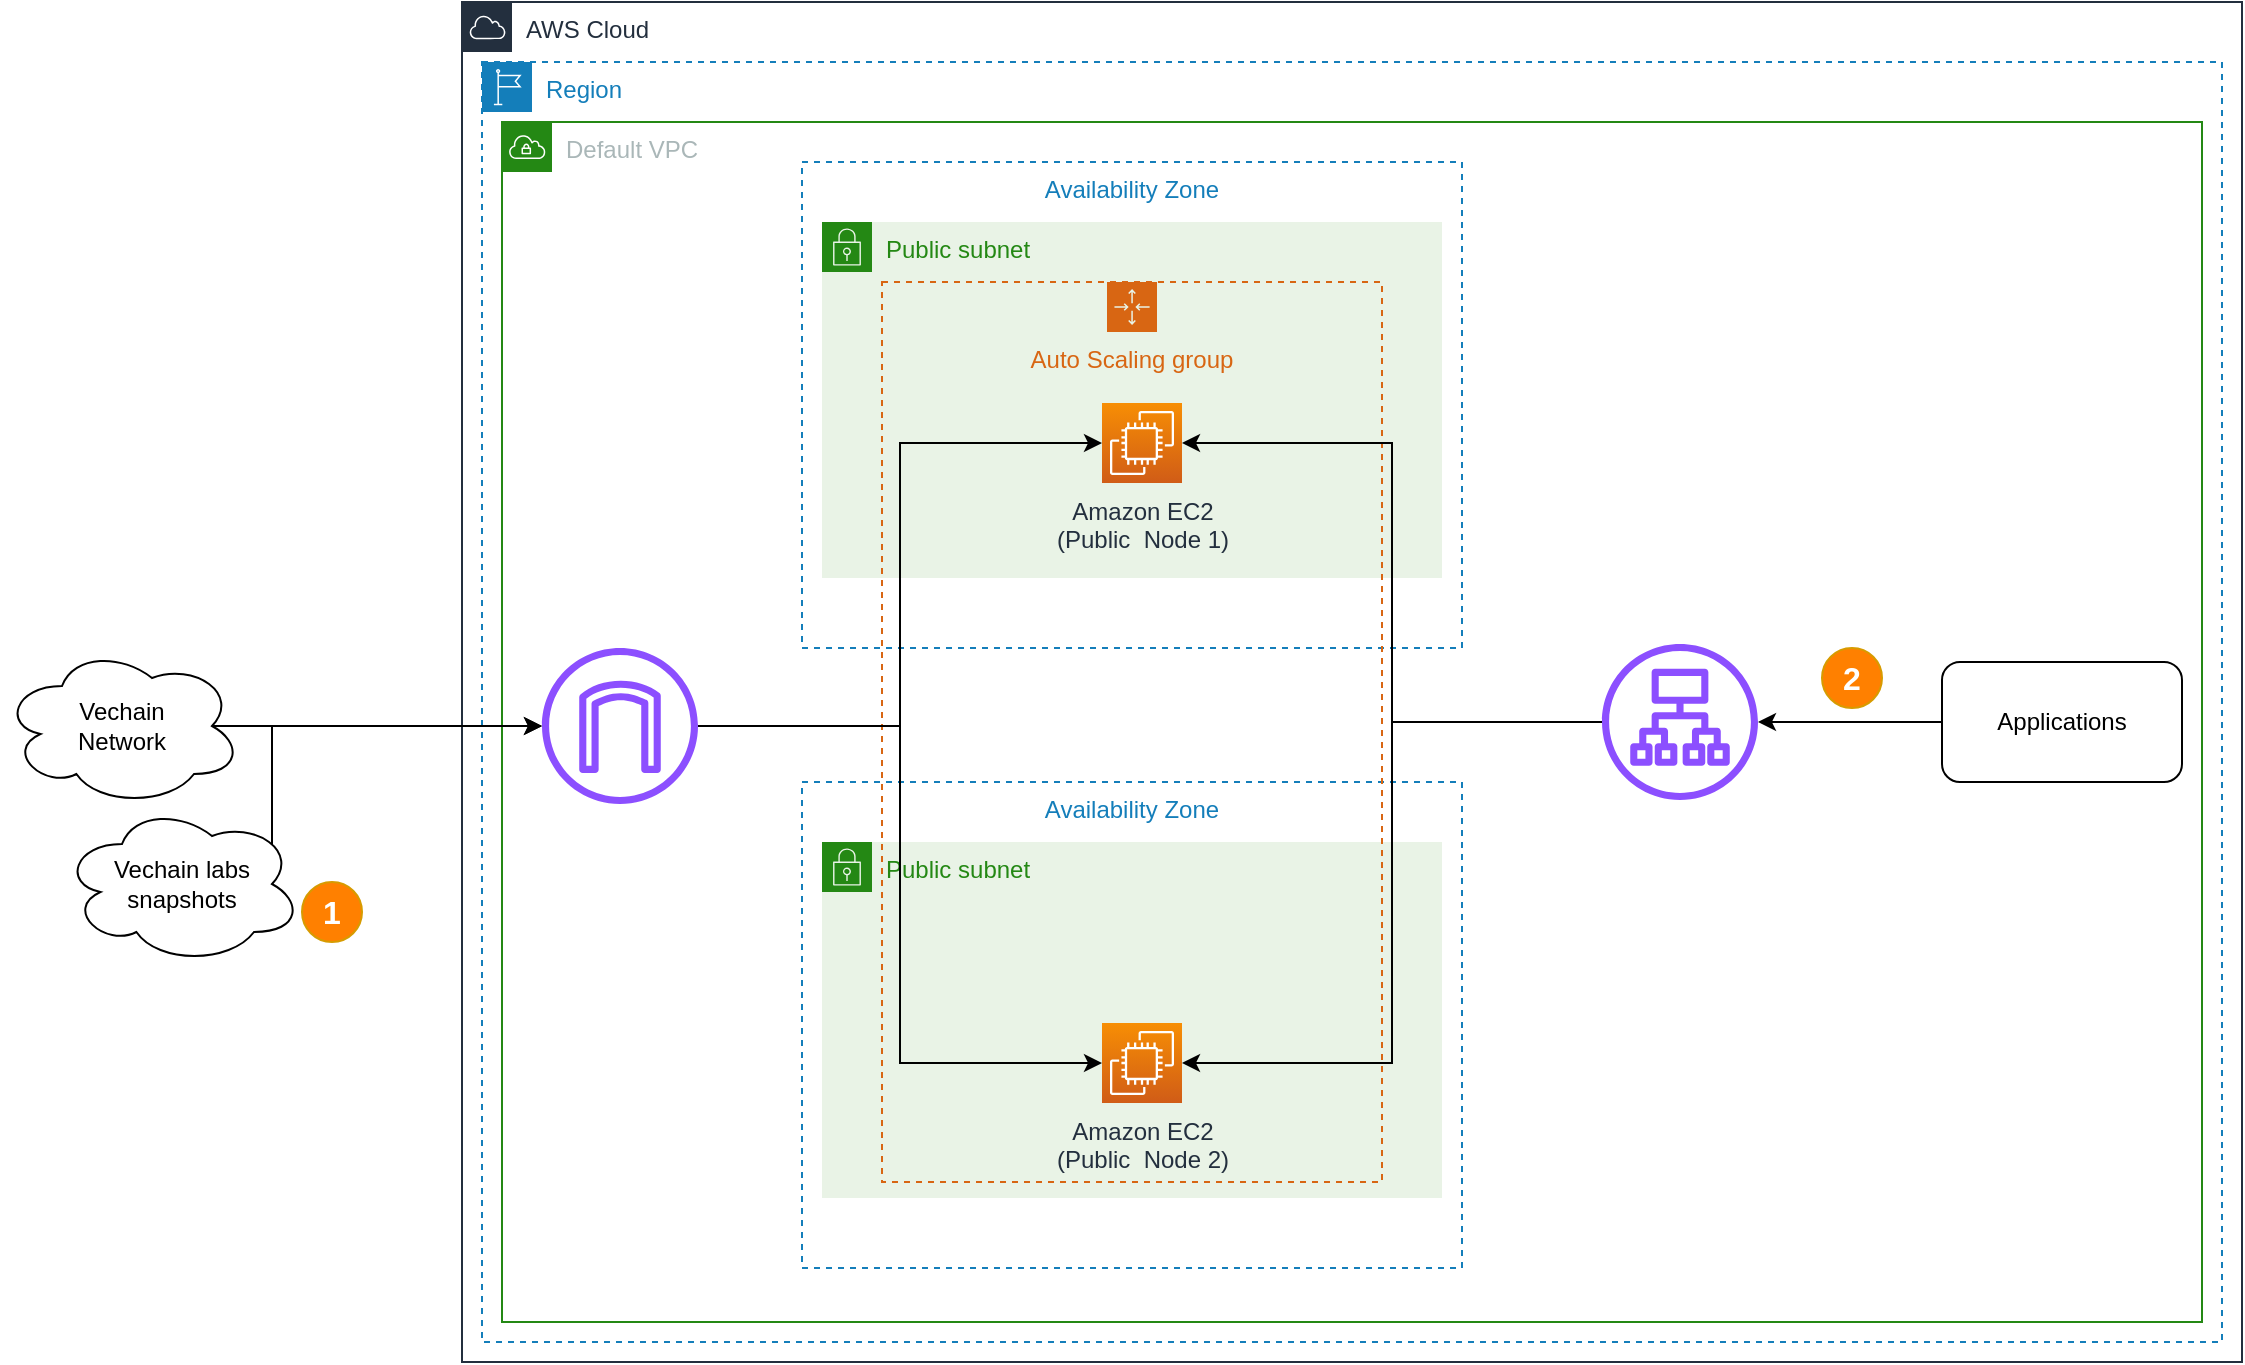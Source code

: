 <mxfile version="28.1.2" pages="3">
  <diagram name="PoC" id="fSXS_aCnG2fy4KnrYW53">
    <mxGraphModel dx="940" dy="835" grid="1" gridSize="10" guides="1" tooltips="1" connect="1" arrows="1" fold="1" page="1" pageScale="1" pageWidth="1654" pageHeight="2336" math="0" shadow="0">
      <root>
        <mxCell id="vTrSM4ydlcIXEeYQLLQS-0" />
        <mxCell id="vTrSM4ydlcIXEeYQLLQS-1" parent="vTrSM4ydlcIXEeYQLLQS-0" />
        <mxCell id="vTrSM4ydlcIXEeYQLLQS-2" value="AWS Cloud" style="points=[[0,0],[0.25,0],[0.5,0],[0.75,0],[1,0],[1,0.25],[1,0.5],[1,0.75],[1,1],[0.75,1],[0.5,1],[0.25,1],[0,1],[0,0.75],[0,0.5],[0,0.25]];outlineConnect=0;gradientColor=none;html=1;whiteSpace=wrap;fontSize=12;fontStyle=0;container=1;pointerEvents=0;collapsible=0;recursiveResize=0;shape=mxgraph.aws4.group;grIcon=mxgraph.aws4.group_aws_cloud;strokeColor=#232F3E;fillColor=none;verticalAlign=top;align=left;spacingLeft=30;fontColor=#232F3E;dashed=0;" parent="vTrSM4ydlcIXEeYQLLQS-1" vertex="1">
          <mxGeometry x="270" y="160" width="890" height="680" as="geometry" />
        </mxCell>
        <mxCell id="vTrSM4ydlcIXEeYQLLQS-3" value="Region" style="points=[[0,0],[0.25,0],[0.5,0],[0.75,0],[1,0],[1,0.25],[1,0.5],[1,0.75],[1,1],[0.75,1],[0.5,1],[0.25,1],[0,1],[0,0.75],[0,0.5],[0,0.25]];outlineConnect=0;gradientColor=none;html=1;whiteSpace=wrap;fontSize=12;fontStyle=0;container=1;pointerEvents=0;collapsible=0;recursiveResize=0;shape=mxgraph.aws4.group;grIcon=mxgraph.aws4.group_region;strokeColor=#147EBA;fillColor=none;verticalAlign=top;align=left;spacingLeft=30;fontColor=#147EBA;dashed=1;" parent="vTrSM4ydlcIXEeYQLLQS-2" vertex="1">
          <mxGeometry x="10" y="30" width="870" height="640" as="geometry" />
        </mxCell>
        <mxCell id="vTrSM4ydlcIXEeYQLLQS-4" value="Default VPC" style="points=[[0,0],[0.25,0],[0.5,0],[0.75,0],[1,0],[1,0.25],[1,0.5],[1,0.75],[1,1],[0.75,1],[0.5,1],[0.25,1],[0,1],[0,0.75],[0,0.5],[0,0.25]];outlineConnect=0;gradientColor=none;html=1;whiteSpace=wrap;fontSize=12;fontStyle=0;container=1;pointerEvents=0;collapsible=0;recursiveResize=0;shape=mxgraph.aws4.group;grIcon=mxgraph.aws4.group_vpc;strokeColor=#248814;fillColor=none;verticalAlign=top;align=left;spacingLeft=30;fontColor=#AAB7B8;dashed=0;" parent="vTrSM4ydlcIXEeYQLLQS-3" vertex="1">
          <mxGeometry x="10" y="30" width="850" height="600" as="geometry" />
        </mxCell>
        <mxCell id="vTrSM4ydlcIXEeYQLLQS-5" value="Availability Zone" style="fillColor=none;strokeColor=#147EBA;dashed=1;verticalAlign=top;fontStyle=0;fontColor=#147EBA;align=center;" parent="vTrSM4ydlcIXEeYQLLQS-4" vertex="1">
          <mxGeometry x="150" y="20" width="330" height="243" as="geometry" />
        </mxCell>
        <mxCell id="vTrSM4ydlcIXEeYQLLQS-6" value="Public subnet" style="points=[[0,0],[0.25,0],[0.5,0],[0.75,0],[1,0],[1,0.25],[1,0.5],[1,0.75],[1,1],[0.75,1],[0.5,1],[0.25,1],[0,1],[0,0.75],[0,0.5],[0,0.25]];outlineConnect=0;gradientColor=none;html=1;whiteSpace=wrap;fontSize=12;fontStyle=0;container=0;pointerEvents=0;collapsible=0;recursiveResize=0;shape=mxgraph.aws4.group;grIcon=mxgraph.aws4.group_security_group;grStroke=0;strokeColor=#248814;fillColor=#E9F3E6;verticalAlign=top;align=left;spacingLeft=30;fontColor=#248814;dashed=0;" parent="vTrSM4ydlcIXEeYQLLQS-4" vertex="1">
          <mxGeometry x="160" y="50" width="310" height="178" as="geometry" />
        </mxCell>
        <mxCell id="vTrSM4ydlcIXEeYQLLQS-7" value="Amazon EC2&lt;br&gt;(Public &amp;nbsp;Node 1)" style="sketch=0;points=[[0,0,0],[0.25,0,0],[0.5,0,0],[0.75,0,0],[1,0,0],[0,1,0],[0.25,1,0],[0.5,1,0],[0.75,1,0],[1,1,0],[0,0.25,0],[0,0.5,0],[0,0.75,0],[1,0.25,0],[1,0.5,0],[1,0.75,0]];outlineConnect=0;fontColor=#232F3E;gradientColor=#F78E04;gradientDirection=north;fillColor=#D05C17;strokeColor=#ffffff;dashed=0;verticalLabelPosition=bottom;verticalAlign=top;align=center;html=1;fontSize=12;fontStyle=0;aspect=fixed;shape=mxgraph.aws4.resourceIcon;resIcon=mxgraph.aws4.ec2;" parent="vTrSM4ydlcIXEeYQLLQS-4" vertex="1">
          <mxGeometry x="300" y="140.5" width="40" height="40" as="geometry" />
        </mxCell>
        <mxCell id="E-Sm4mup6l4RDYe9SLTW-7" value="Availability Zone" style="fillColor=none;strokeColor=#147EBA;dashed=1;verticalAlign=top;fontStyle=0;fontColor=#147EBA;align=center;" vertex="1" parent="vTrSM4ydlcIXEeYQLLQS-4">
          <mxGeometry x="150" y="330" width="330" height="243" as="geometry" />
        </mxCell>
        <mxCell id="E-Sm4mup6l4RDYe9SLTW-8" value="Public subnet" style="points=[[0,0],[0.25,0],[0.5,0],[0.75,0],[1,0],[1,0.25],[1,0.5],[1,0.75],[1,1],[0.75,1],[0.5,1],[0.25,1],[0,1],[0,0.75],[0,0.5],[0,0.25]];outlineConnect=0;gradientColor=none;html=1;whiteSpace=wrap;fontSize=12;fontStyle=0;container=0;pointerEvents=0;collapsible=0;recursiveResize=0;shape=mxgraph.aws4.group;grIcon=mxgraph.aws4.group_security_group;grStroke=0;strokeColor=#248814;fillColor=#E9F3E6;verticalAlign=top;align=left;spacingLeft=30;fontColor=#248814;dashed=0;" vertex="1" parent="vTrSM4ydlcIXEeYQLLQS-4">
          <mxGeometry x="160" y="360" width="310" height="178" as="geometry" />
        </mxCell>
        <mxCell id="E-Sm4mup6l4RDYe9SLTW-5" value="Auto Scaling group" style="points=[[0,0],[0.25,0],[0.5,0],[0.75,0],[1,0],[1,0.25],[1,0.5],[1,0.75],[1,1],[0.75,1],[0.5,1],[0.25,1],[0,1],[0,0.75],[0,0.5],[0,0.25]];outlineConnect=0;gradientColor=none;html=1;whiteSpace=wrap;fontSize=12;fontStyle=0;container=1;pointerEvents=0;collapsible=0;recursiveResize=0;shape=mxgraph.aws4.groupCenter;grIcon=mxgraph.aws4.group_auto_scaling_group;grStroke=1;strokeColor=#D86613;fillColor=none;verticalAlign=top;align=center;fontColor=#D86613;dashed=1;spacingTop=25;" vertex="1" parent="vTrSM4ydlcIXEeYQLLQS-4">
          <mxGeometry x="190" y="80" width="250" height="450" as="geometry" />
        </mxCell>
        <mxCell id="E-Sm4mup6l4RDYe9SLTW-9" value="Amazon EC2&lt;br&gt;(Public &amp;nbsp;Node 2)" style="sketch=0;points=[[0,0,0],[0.25,0,0],[0.5,0,0],[0.75,0,0],[1,0,0],[0,1,0],[0.25,1,0],[0.5,1,0],[0.75,1,0],[1,1,0],[0,0.25,0],[0,0.5,0],[0,0.75,0],[1,0.25,0],[1,0.5,0],[1,0.75,0]];outlineConnect=0;fontColor=#232F3E;gradientColor=#F78E04;gradientDirection=north;fillColor=#D05C17;strokeColor=#ffffff;dashed=0;verticalLabelPosition=bottom;verticalAlign=top;align=center;html=1;fontSize=12;fontStyle=0;aspect=fixed;shape=mxgraph.aws4.resourceIcon;resIcon=mxgraph.aws4.ec2;" vertex="1" parent="vTrSM4ydlcIXEeYQLLQS-4">
          <mxGeometry x="300" y="450.5" width="40" height="40" as="geometry" />
        </mxCell>
        <mxCell id="E-Sm4mup6l4RDYe9SLTW-11" value="" style="sketch=0;outlineConnect=0;fontColor=#232F3E;gradientColor=none;fillColor=#8C4FFF;strokeColor=none;dashed=0;verticalLabelPosition=bottom;verticalAlign=top;align=center;html=1;fontSize=12;fontStyle=0;aspect=fixed;pointerEvents=1;shape=mxgraph.aws4.internet_gateway;" vertex="1" parent="vTrSM4ydlcIXEeYQLLQS-4">
          <mxGeometry x="20" y="263" width="78" height="78" as="geometry" />
        </mxCell>
        <mxCell id="E-Sm4mup6l4RDYe9SLTW-16" value="" style="edgeStyle=orthogonalEdgeStyle;rounded=0;orthogonalLoop=1;jettySize=auto;html=1;entryX=1;entryY=0.5;entryDx=0;entryDy=0;entryPerimeter=0;" edge="1" parent="vTrSM4ydlcIXEeYQLLQS-4" source="E-Sm4mup6l4RDYe9SLTW-13" target="E-Sm4mup6l4RDYe9SLTW-9">
          <mxGeometry relative="1" as="geometry" />
        </mxCell>
        <mxCell id="E-Sm4mup6l4RDYe9SLTW-13" value="" style="sketch=0;outlineConnect=0;fontColor=#232F3E;gradientColor=none;fillColor=#8C4FFF;strokeColor=none;dashed=0;verticalLabelPosition=bottom;verticalAlign=top;align=center;html=1;fontSize=12;fontStyle=0;aspect=fixed;pointerEvents=1;shape=mxgraph.aws4.application_load_balancer;" vertex="1" parent="vTrSM4ydlcIXEeYQLLQS-4">
          <mxGeometry x="550" y="261" width="78" height="78" as="geometry" />
        </mxCell>
        <mxCell id="E-Sm4mup6l4RDYe9SLTW-15" style="edgeStyle=orthogonalEdgeStyle;rounded=0;orthogonalLoop=1;jettySize=auto;html=1;exitX=0;exitY=0.5;exitDx=0;exitDy=0;" edge="1" parent="vTrSM4ydlcIXEeYQLLQS-4" source="vTrSM4ydlcIXEeYQLLQS-20" target="E-Sm4mup6l4RDYe9SLTW-13">
          <mxGeometry relative="1" as="geometry" />
        </mxCell>
        <mxCell id="vTrSM4ydlcIXEeYQLLQS-20" value="Applications" style="rounded=1;whiteSpace=wrap;html=1;" parent="vTrSM4ydlcIXEeYQLLQS-4" vertex="1">
          <mxGeometry x="720" y="270" width="120" height="60" as="geometry" />
        </mxCell>
        <mxCell id="E-Sm4mup6l4RDYe9SLTW-19" style="edgeStyle=orthogonalEdgeStyle;rounded=0;orthogonalLoop=1;jettySize=auto;html=1;entryX=1;entryY=0.5;entryDx=0;entryDy=0;entryPerimeter=0;" edge="1" parent="vTrSM4ydlcIXEeYQLLQS-4" source="E-Sm4mup6l4RDYe9SLTW-13" target="vTrSM4ydlcIXEeYQLLQS-7">
          <mxGeometry relative="1" as="geometry" />
        </mxCell>
        <mxCell id="E-Sm4mup6l4RDYe9SLTW-20" style="edgeStyle=orthogonalEdgeStyle;rounded=0;orthogonalLoop=1;jettySize=auto;html=1;entryX=0;entryY=0.5;entryDx=0;entryDy=0;entryPerimeter=0;" edge="1" parent="vTrSM4ydlcIXEeYQLLQS-4" source="E-Sm4mup6l4RDYe9SLTW-11" target="vTrSM4ydlcIXEeYQLLQS-7">
          <mxGeometry relative="1" as="geometry" />
        </mxCell>
        <mxCell id="E-Sm4mup6l4RDYe9SLTW-21" style="edgeStyle=orthogonalEdgeStyle;rounded=0;orthogonalLoop=1;jettySize=auto;html=1;entryX=0;entryY=0.5;entryDx=0;entryDy=0;entryPerimeter=0;" edge="1" parent="vTrSM4ydlcIXEeYQLLQS-4" source="E-Sm4mup6l4RDYe9SLTW-11" target="E-Sm4mup6l4RDYe9SLTW-9">
          <mxGeometry relative="1" as="geometry" />
        </mxCell>
        <mxCell id="E-Sm4mup6l4RDYe9SLTW-25" value="2" style="ellipse;whiteSpace=wrap;html=1;aspect=fixed;rotation=0;strokeColor=#d79b00;gradientDirection=east;fillColor=#FF8000;rounded=0;pointerEvents=0;fontFamily=Helvetica;fontSize=16;spacingTop=4;spacingBottom=4;spacingLeft=4;spacingRight=4;points=[];fontStyle=1;fontColor=#FFFFFF;" vertex="1" parent="vTrSM4ydlcIXEeYQLLQS-4">
          <mxGeometry x="660" y="263" width="30" height="30" as="geometry" />
        </mxCell>
        <mxCell id="E-Sm4mup6l4RDYe9SLTW-12" style="edgeStyle=orthogonalEdgeStyle;rounded=0;orthogonalLoop=1;jettySize=auto;html=1;exitX=0.875;exitY=0.5;exitDx=0;exitDy=0;exitPerimeter=0;" edge="1" parent="vTrSM4ydlcIXEeYQLLQS-1" source="vTrSM4ydlcIXEeYQLLQS-24" target="E-Sm4mup6l4RDYe9SLTW-11">
          <mxGeometry relative="1" as="geometry" />
        </mxCell>
        <mxCell id="vTrSM4ydlcIXEeYQLLQS-24" value="Vechain&lt;br&gt;Network" style="ellipse;shape=cloud;whiteSpace=wrap;html=1;" parent="vTrSM4ydlcIXEeYQLLQS-1" vertex="1">
          <mxGeometry x="40" y="482" width="120" height="80" as="geometry" />
        </mxCell>
        <mxCell id="E-Sm4mup6l4RDYe9SLTW-23" style="edgeStyle=orthogonalEdgeStyle;rounded=0;orthogonalLoop=1;jettySize=auto;html=1;exitX=0.875;exitY=0.5;exitDx=0;exitDy=0;exitPerimeter=0;" edge="1" parent="vTrSM4ydlcIXEeYQLLQS-1" source="E-Sm4mup6l4RDYe9SLTW-22" target="E-Sm4mup6l4RDYe9SLTW-11">
          <mxGeometry relative="1" as="geometry">
            <Array as="points">
              <mxPoint x="175" y="522" />
            </Array>
          </mxGeometry>
        </mxCell>
        <mxCell id="E-Sm4mup6l4RDYe9SLTW-22" value="Vechain labs snapshots" style="ellipse;shape=cloud;whiteSpace=wrap;html=1;" vertex="1" parent="vTrSM4ydlcIXEeYQLLQS-1">
          <mxGeometry x="70" y="561" width="120" height="80" as="geometry" />
        </mxCell>
        <mxCell id="E-Sm4mup6l4RDYe9SLTW-24" value="1" style="ellipse;whiteSpace=wrap;html=1;aspect=fixed;rotation=0;strokeColor=#d79b00;gradientDirection=east;fillColor=#FF8000;rounded=0;pointerEvents=0;fontFamily=Helvetica;fontSize=16;spacingTop=4;spacingBottom=4;spacingLeft=4;spacingRight=4;points=[];fontStyle=1;fontColor=#FFFFFF;" vertex="1" parent="vTrSM4ydlcIXEeYQLLQS-1">
          <mxGeometry x="190" y="600" width="30" height="30" as="geometry" />
        </mxCell>
      </root>
    </mxGraphModel>
  </diagram>
  <diagram name="Small Production" id="vZe18tGGqd19In-fdr_9">
    <mxGraphModel dx="1306" dy="894" grid="1" gridSize="10" guides="1" tooltips="1" connect="1" arrows="1" fold="1" page="1" pageScale="1" pageWidth="1654" pageHeight="2336" math="0" shadow="0">
      <root>
        <mxCell id="0" />
        <mxCell id="1" parent="0" />
        <mxCell id="Ge5zIYiI3NynV6rTXDof-1" value="AWS Cloud" style="points=[[0,0],[0.25,0],[0.5,0],[0.75,0],[1,0],[1,0.25],[1,0.5],[1,0.75],[1,1],[0.75,1],[0.5,1],[0.25,1],[0,1],[0,0.75],[0,0.5],[0,0.25]];outlineConnect=0;gradientColor=none;html=1;whiteSpace=wrap;fontSize=12;fontStyle=0;container=1;pointerEvents=0;collapsible=0;recursiveResize=0;shape=mxgraph.aws4.group;grIcon=mxgraph.aws4.group_aws_cloud;strokeColor=#232F3E;fillColor=none;verticalAlign=top;align=left;spacingLeft=30;fontColor=#232F3E;dashed=0;" parent="1" vertex="1">
          <mxGeometry x="270" y="230" width="930" height="630" as="geometry" />
        </mxCell>
        <mxCell id="Ge5zIYiI3NynV6rTXDof-2" value="Region" style="points=[[0,0],[0.25,0],[0.5,0],[0.75,0],[1,0],[1,0.25],[1,0.5],[1,0.75],[1,1],[0.75,1],[0.5,1],[0.25,1],[0,1],[0,0.75],[0,0.5],[0,0.25]];outlineConnect=0;gradientColor=none;html=1;whiteSpace=wrap;fontSize=12;fontStyle=0;container=1;pointerEvents=0;collapsible=0;recursiveResize=0;shape=mxgraph.aws4.group;grIcon=mxgraph.aws4.group_region;strokeColor=#147EBA;fillColor=none;verticalAlign=top;align=left;spacingLeft=30;fontColor=#147EBA;dashed=1;" parent="Ge5zIYiI3NynV6rTXDof-1" vertex="1">
          <mxGeometry x="10" y="40" width="910" height="580" as="geometry" />
        </mxCell>
        <mxCell id="CVayiRELidXFEp9TWZML-1" value="Default VPC" style="points=[[0,0],[0.25,0],[0.5,0],[0.75,0],[1,0],[1,0.25],[1,0.5],[1,0.75],[1,1],[0.75,1],[0.5,1],[0.25,1],[0,1],[0,0.75],[0,0.5],[0,0.25]];outlineConnect=0;gradientColor=none;html=1;whiteSpace=wrap;fontSize=12;fontStyle=0;container=1;pointerEvents=0;collapsible=0;recursiveResize=0;shape=mxgraph.aws4.group;grIcon=mxgraph.aws4.group_vpc;strokeColor=#248814;fillColor=none;verticalAlign=top;align=left;spacingLeft=30;fontColor=#AAB7B8;dashed=0;" parent="Ge5zIYiI3NynV6rTXDof-2" vertex="1">
          <mxGeometry x="10" y="30" width="890" height="540" as="geometry" />
        </mxCell>
        <mxCell id="Ge5zIYiI3NynV6rTXDof-4" value="Availability Zone" style="fillColor=none;strokeColor=#147EBA;dashed=1;verticalAlign=top;fontStyle=0;fontColor=#147EBA;" parent="CVayiRELidXFEp9TWZML-1" vertex="1">
          <mxGeometry x="120" y="20" width="390" height="240" as="geometry" />
        </mxCell>
        <mxCell id="CVayiRELidXFEp9TWZML-2" value="Public subnet" style="points=[[0,0],[0.25,0],[0.5,0],[0.75,0],[1,0],[1,0.25],[1,0.5],[1,0.75],[1,1],[0.75,1],[0.5,1],[0.25,1],[0,1],[0,0.75],[0,0.5],[0,0.25]];outlineConnect=0;gradientColor=none;html=1;whiteSpace=wrap;fontSize=12;fontStyle=0;container=0;pointerEvents=0;collapsible=0;recursiveResize=0;shape=mxgraph.aws4.group;grIcon=mxgraph.aws4.group_security_group;grStroke=0;strokeColor=#248814;fillColor=#E9F3E6;verticalAlign=top;align=left;spacingLeft=30;fontColor=#248814;dashed=0;" parent="CVayiRELidXFEp9TWZML-1" vertex="1">
          <mxGeometry x="130" y="45" width="370" height="205" as="geometry" />
        </mxCell>
        <mxCell id="CVayiRELidXFEp9TWZML-5" value="Amazon EC2&lt;br&gt;(RPC Node 1)" style="sketch=0;points=[[0,0,0],[0.25,0,0],[0.5,0,0],[0.75,0,0],[1,0,0],[0,1,0],[0.25,1,0],[0.5,1,0],[0.75,1,0],[1,1,0],[0,0.25,0],[0,0.5,0],[0,0.75,0],[1,0.25,0],[1,0.5,0],[1,0.75,0]];outlineConnect=0;fontColor=#232F3E;gradientColor=#F78E04;gradientDirection=north;fillColor=#D05C17;strokeColor=#ffffff;dashed=0;verticalLabelPosition=bottom;verticalAlign=top;align=center;html=1;fontSize=12;fontStyle=0;aspect=fixed;shape=mxgraph.aws4.resourceIcon;resIcon=mxgraph.aws4.ec2;" parent="CVayiRELidXFEp9TWZML-1" vertex="1">
          <mxGeometry x="176" y="130" width="78" height="78" as="geometry" />
        </mxCell>
        <mxCell id="CVayiRELidXFEp9TWZML-9" value="Availability Zone" style="fillColor=none;strokeColor=#147EBA;dashed=1;verticalAlign=top;fontStyle=0;fontColor=#147EBA;" parent="CVayiRELidXFEp9TWZML-1" vertex="1">
          <mxGeometry x="120" y="300" width="390" height="200" as="geometry" />
        </mxCell>
        <mxCell id="CVayiRELidXFEp9TWZML-10" value="Public subnet" style="points=[[0,0],[0.25,0],[0.5,0],[0.75,0],[1,0],[1,0.25],[1,0.5],[1,0.75],[1,1],[0.75,1],[0.5,1],[0.25,1],[0,1],[0,0.75],[0,0.5],[0,0.25]];outlineConnect=0;gradientColor=none;html=1;whiteSpace=wrap;fontSize=12;fontStyle=0;container=1;pointerEvents=0;collapsible=0;recursiveResize=0;shape=mxgraph.aws4.group;grIcon=mxgraph.aws4.group_security_group;grStroke=0;strokeColor=#248814;fillColor=#E9F3E6;verticalAlign=top;align=left;spacingLeft=30;fontColor=#248814;dashed=0;" parent="CVayiRELidXFEp9TWZML-1" vertex="1">
          <mxGeometry x="130" y="320" width="370" height="170" as="geometry" />
        </mxCell>
        <mxCell id="CVayiRELidXFEp9TWZML-12" value="Amazon EC2&lt;br&gt;(RPC Node 2)" style="sketch=0;points=[[0,0,0],[0.25,0,0],[0.5,0,0],[0.75,0,0],[1,0,0],[0,1,0],[0.25,1,0],[0.5,1,0],[0.75,1,0],[1,1,0],[0,0.25,0],[0,0.5,0],[0,0.75,0],[1,0.25,0],[1,0.5,0],[1,0.75,0]];outlineConnect=0;fontColor=#232F3E;gradientColor=#F78E04;gradientDirection=north;fillColor=#D05C17;strokeColor=#ffffff;dashed=0;verticalLabelPosition=bottom;verticalAlign=top;align=center;html=1;fontSize=12;fontStyle=0;aspect=fixed;shape=mxgraph.aws4.resourceIcon;resIcon=mxgraph.aws4.ec2;" parent="CVayiRELidXFEp9TWZML-1" vertex="1">
          <mxGeometry x="180" y="360" width="78" height="78" as="geometry" />
        </mxCell>
        <mxCell id="CVayiRELidXFEp9TWZML-8" value="Auto Scaling group" style="points=[[0,0],[0.25,0],[0.5,0],[0.75,0],[1,0],[1,0.25],[1,0.5],[1,0.75],[1,1],[0.75,1],[0.5,1],[0.25,1],[0,1],[0,0.75],[0,0.5],[0,0.25]];outlineConnect=0;gradientColor=none;html=1;whiteSpace=wrap;fontSize=12;fontStyle=0;container=0;pointerEvents=0;collapsible=0;recursiveResize=0;shape=mxgraph.aws4.groupCenter;grIcon=mxgraph.aws4.group_auto_scaling_group;grStroke=1;strokeColor=#D86613;fillColor=none;verticalAlign=top;align=center;fontColor=#D86613;dashed=1;spacingTop=25;" parent="CVayiRELidXFEp9TWZML-1" vertex="1">
          <mxGeometry x="140" y="80" width="150" height="400" as="geometry" />
        </mxCell>
        <mxCell id="CVayiRELidXFEp9TWZML-47" value="" style="edgeStyle=orthogonalEdgeStyle;rounded=0;orthogonalLoop=1;jettySize=auto;html=1;fontSize=18;fontColor=#FFFFFF;entryX=1;entryY=0.5;entryDx=0;entryDy=0;entryPerimeter=0;" parent="CVayiRELidXFEp9TWZML-1" source="CVayiRELidXFEp9TWZML-34" target="CVayiRELidXFEp9TWZML-12" edge="1">
          <mxGeometry relative="1" as="geometry">
            <mxPoint x="380" y="169" as="targetPoint" />
            <Array as="points">
              <mxPoint x="330" y="169" />
              <mxPoint x="330" y="399" />
            </Array>
          </mxGeometry>
        </mxCell>
        <mxCell id="CVayiRELidXFEp9TWZML-49" value="" style="edgeStyle=orthogonalEdgeStyle;rounded=0;orthogonalLoop=1;jettySize=auto;html=1;fontSize=18;fontColor=#FFFFFF;" parent="CVayiRELidXFEp9TWZML-1" source="CVayiRELidXFEp9TWZML-34" target="CVayiRELidXFEp9TWZML-5" edge="1">
          <mxGeometry relative="1" as="geometry">
            <mxPoint x="499" y="49.999" as="targetPoint" />
          </mxGeometry>
        </mxCell>
        <mxCell id="CVayiRELidXFEp9TWZML-34" value="Application Load&lt;br&gt;Balancer&amp;nbsp;" style="sketch=0;outlineConnect=0;fontColor=#232F3E;gradientColor=none;fillColor=#4D27AA;strokeColor=none;dashed=0;verticalLabelPosition=bottom;verticalAlign=top;align=center;html=1;fontSize=12;fontStyle=0;aspect=fixed;pointerEvents=1;shape=mxgraph.aws4.application_load_balancer;" parent="CVayiRELidXFEp9TWZML-1" vertex="1">
          <mxGeometry x="590" y="130" width="78" height="78" as="geometry" />
        </mxCell>
        <mxCell id="CVayiRELidXFEp9TWZML-51" value="&lt;b&gt;&lt;font color=&quot;#ffffff&quot; style=&quot;font-size: 18px;&quot;&gt;3&lt;/font&gt;&lt;/b&gt;" style="ellipse;whiteSpace=wrap;html=1;aspect=fixed;fillColor=#FF9933;strokeColor=none;" parent="CVayiRELidXFEp9TWZML-1" vertex="1">
          <mxGeometry x="430" y="230" width="40" height="40" as="geometry" />
        </mxCell>
        <mxCell id="XfCvnqFWfbkaWjJL51KS-6" value="" style="edgeStyle=orthogonalEdgeStyle;rounded=0;orthogonalLoop=1;jettySize=auto;html=1;entryX=0;entryY=0.5;entryDx=0;entryDy=0;entryPerimeter=0;" parent="CVayiRELidXFEp9TWZML-1" source="XfCvnqFWfbkaWjJL51KS-4" target="CVayiRELidXFEp9TWZML-5" edge="1">
          <mxGeometry relative="1" as="geometry">
            <Array as="points">
              <mxPoint x="160" y="281" />
              <mxPoint x="160" y="169" />
            </Array>
          </mxGeometry>
        </mxCell>
        <mxCell id="XfCvnqFWfbkaWjJL51KS-7" value="" style="edgeStyle=orthogonalEdgeStyle;rounded=0;orthogonalLoop=1;jettySize=auto;html=1;entryX=0;entryY=0.5;entryDx=0;entryDy=0;entryPerimeter=0;" parent="CVayiRELidXFEp9TWZML-1" source="XfCvnqFWfbkaWjJL51KS-4" target="CVayiRELidXFEp9TWZML-12" edge="1">
          <mxGeometry relative="1" as="geometry">
            <Array as="points">
              <mxPoint x="160" y="281" />
              <mxPoint x="160" y="399" />
            </Array>
          </mxGeometry>
        </mxCell>
        <mxCell id="XfCvnqFWfbkaWjJL51KS-8" value="" style="edgeStyle=orthogonalEdgeStyle;rounded=0;orthogonalLoop=1;jettySize=auto;html=1;entryX=0;entryY=0.5;entryDx=0;entryDy=0;entryPerimeter=0;" parent="CVayiRELidXFEp9TWZML-1" source="XfCvnqFWfbkaWjJL51KS-4" target="CVayiRELidXFEp9TWZML-7" edge="1">
          <mxGeometry relative="1" as="geometry">
            <Array as="points">
              <mxPoint x="59" y="520" />
              <mxPoint x="380" y="520" />
              <mxPoint x="380" y="400" />
            </Array>
          </mxGeometry>
        </mxCell>
        <mxCell id="XfCvnqFWfbkaWjJL51KS-4" value="Internet Gateway" style="sketch=0;outlineConnect=0;fontColor=#232F3E;gradientColor=none;fillColor=#4D27AA;strokeColor=none;dashed=0;verticalLabelPosition=bottom;verticalAlign=top;align=center;html=1;fontSize=12;fontStyle=0;aspect=fixed;pointerEvents=1;shape=mxgraph.aws4.internet_gateway;" parent="CVayiRELidXFEp9TWZML-1" vertex="1">
          <mxGeometry x="20" y="242" width="78" height="78" as="geometry" />
        </mxCell>
        <mxCell id="CVayiRELidXFEp9TWZML-7" value="Amazon EC2&lt;br&gt;(Sync Node)" style="sketch=0;points=[[0,0,0],[0.25,0,0],[0.5,0,0],[0.75,0,0],[1,0,0],[0,1,0],[0.25,1,0],[0.5,1,0],[0.75,1,0],[1,1,0],[0,0.25,0],[0,0.5,0],[0,0.75,0],[1,0.25,0],[1,0.5,0],[1,0.75,0]];outlineConnect=0;fontColor=#232F3E;gradientColor=#F78E04;gradientDirection=north;fillColor=#D05C17;strokeColor=#ffffff;dashed=0;verticalLabelPosition=bottom;verticalAlign=top;align=center;html=1;fontSize=12;fontStyle=0;aspect=fixed;shape=mxgraph.aws4.resourceIcon;resIcon=mxgraph.aws4.ec2;" parent="CVayiRELidXFEp9TWZML-1" vertex="1">
          <mxGeometry x="400" y="360" width="78" height="78" as="geometry" />
        </mxCell>
        <mxCell id="CVayiRELidXFEp9TWZML-50" value="&lt;b&gt;&lt;font color=&quot;#ffffff&quot; style=&quot;font-size: 18px;&quot;&gt;2&lt;/font&gt;&lt;/b&gt;" style="ellipse;whiteSpace=wrap;html=1;aspect=fixed;fillColor=#FF9933;strokeColor=none;" parent="CVayiRELidXFEp9TWZML-1" vertex="1">
          <mxGeometry x="520" y="349" width="40" height="40" as="geometry" />
        </mxCell>
        <mxCell id="XfCvnqFWfbkaWjJL51KS-10" style="edgeStyle=orthogonalEdgeStyle;rounded=0;orthogonalLoop=1;jettySize=auto;html=1;entryX=1;entryY=0.75;entryDx=0;entryDy=0;entryPerimeter=0;dashed=1;strokeWidth=2;" parent="CVayiRELidXFEp9TWZML-1" source="mgMY13KYTIkaxyDkHCI5-1" target="CVayiRELidXFEp9TWZML-5" edge="1">
          <mxGeometry relative="1" as="geometry">
            <Array as="points">
              <mxPoint x="370" y="281" />
              <mxPoint x="370" y="189" />
            </Array>
          </mxGeometry>
        </mxCell>
        <mxCell id="XfCvnqFWfbkaWjJL51KS-1" value="Amazon S3 Bucket&lt;br&gt;(Node Data Snapshot)" style="sketch=0;points=[[0,0,0],[0.25,0,0],[0.5,0,0],[0.75,0,0],[1,0,0],[0,1,0],[0.25,1,0],[0.5,1,0],[0.75,1,0],[1,1,0],[0,0.25,0],[0,0.5,0],[0,0.75,0],[1,0.25,0],[1,0.5,0],[1,0.75,0]];outlineConnect=0;fontColor=#232F3E;gradientColor=#60A337;gradientDirection=north;fillColor=#277116;strokeColor=#ffffff;dashed=0;verticalLabelPosition=bottom;verticalAlign=top;align=center;html=1;fontSize=12;fontStyle=0;aspect=fixed;shape=mxgraph.aws4.resourceIcon;resIcon=mxgraph.aws4.s3;" parent="CVayiRELidXFEp9TWZML-1" vertex="1">
          <mxGeometry x="770" y="361" width="78" height="78" as="geometry" />
        </mxCell>
        <mxCell id="XfCvnqFWfbkaWjJL51KS-2" style="edgeStyle=orthogonalEdgeStyle;rounded=0;orthogonalLoop=1;jettySize=auto;html=1;exitX=1;exitY=0.5;exitDx=0;exitDy=0;exitPerimeter=0;dashed=1;strokeWidth=2;" parent="CVayiRELidXFEp9TWZML-1" source="CVayiRELidXFEp9TWZML-7" target="mgMY13KYTIkaxyDkHCI5-1" edge="1">
          <mxGeometry relative="1" as="geometry" />
        </mxCell>
        <mxCell id="CVayiRELidXFEp9TWZML-33" value="&lt;b&gt;&lt;font color=&quot;#ffffff&quot; style=&quot;font-size: 18px;&quot;&gt;1&lt;/font&gt;&lt;/b&gt;" style="ellipse;whiteSpace=wrap;html=1;aspect=fixed;fillColor=#FF9933;strokeColor=none;" parent="CVayiRELidXFEp9TWZML-1" vertex="1">
          <mxGeometry x="39" y="190" width="40" height="40" as="geometry" />
        </mxCell>
        <mxCell id="CVayiRELidXFEp9TWZML-25" value="Applications" style="rounded=1;whiteSpace=wrap;html=1;" parent="CVayiRELidXFEp9TWZML-1" vertex="1">
          <mxGeometry x="760" y="80" width="120" height="60" as="geometry" />
        </mxCell>
        <mxCell id="CVayiRELidXFEp9TWZML-36" value="Smart Contract&lt;br&gt;Development Tools" style="rounded=1;whiteSpace=wrap;html=1;" parent="CVayiRELidXFEp9TWZML-1" vertex="1">
          <mxGeometry x="760" y="190" width="120" height="60" as="geometry" />
        </mxCell>
        <mxCell id="CVayiRELidXFEp9TWZML-52" value="&lt;b&gt;&lt;font color=&quot;#ffffff&quot; style=&quot;font-size: 18px;&quot;&gt;4&lt;/font&gt;&lt;/b&gt;" style="ellipse;whiteSpace=wrap;html=1;aspect=fixed;fillColor=#FF9933;strokeColor=none;" parent="CVayiRELidXFEp9TWZML-1" vertex="1">
          <mxGeometry x="690" y="120" width="40" height="40" as="geometry" />
        </mxCell>
        <mxCell id="CVayiRELidXFEp9TWZML-35" style="edgeStyle=orthogonalEdgeStyle;rounded=0;orthogonalLoop=1;jettySize=auto;html=1;exitX=0;exitY=0.5;exitDx=0;exitDy=0;fontSize=18;fontColor=#FFFFFF;" parent="CVayiRELidXFEp9TWZML-1" source="CVayiRELidXFEp9TWZML-25" target="CVayiRELidXFEp9TWZML-34" edge="1">
          <mxGeometry relative="1" as="geometry">
            <Array as="points">
              <mxPoint x="740" y="110" />
              <mxPoint x="740" y="169" />
            </Array>
          </mxGeometry>
        </mxCell>
        <mxCell id="CVayiRELidXFEp9TWZML-37" style="edgeStyle=orthogonalEdgeStyle;rounded=0;orthogonalLoop=1;jettySize=auto;html=1;exitX=0;exitY=0.5;exitDx=0;exitDy=0;fontSize=18;fontColor=#FFFFFF;" parent="CVayiRELidXFEp9TWZML-1" source="CVayiRELidXFEp9TWZML-36" target="CVayiRELidXFEp9TWZML-34" edge="1">
          <mxGeometry relative="1" as="geometry">
            <Array as="points">
              <mxPoint x="740" y="220" />
              <mxPoint x="740" y="169" />
            </Array>
          </mxGeometry>
        </mxCell>
        <mxCell id="mgMY13KYTIkaxyDkHCI5-4" value="" style="edgeStyle=orthogonalEdgeStyle;rounded=0;orthogonalLoop=1;jettySize=auto;html=1;entryX=1;entryY=0.25;entryDx=0;entryDy=0;entryPerimeter=0;dashed=1;strokeWidth=2;" edge="1" parent="CVayiRELidXFEp9TWZML-1" source="mgMY13KYTIkaxyDkHCI5-1" target="CVayiRELidXFEp9TWZML-12">
          <mxGeometry relative="1" as="geometry">
            <Array as="points">
              <mxPoint x="638" y="280" />
              <mxPoint x="370" y="280" />
              <mxPoint x="370" y="380" />
            </Array>
          </mxGeometry>
        </mxCell>
        <mxCell id="mgMY13KYTIkaxyDkHCI5-5" value="" style="edgeStyle=orthogonalEdgeStyle;rounded=0;orthogonalLoop=1;jettySize=auto;html=1;dashed=1;strokeWidth=2;startArrow=classic;startFill=1;" edge="1" parent="CVayiRELidXFEp9TWZML-1" source="mgMY13KYTIkaxyDkHCI5-1" target="XfCvnqFWfbkaWjJL51KS-1">
          <mxGeometry relative="1" as="geometry" />
        </mxCell>
        <mxCell id="mgMY13KYTIkaxyDkHCI5-1" value="" style="sketch=0;outlineConnect=0;fontColor=#232F3E;gradientColor=none;fillColor=#4D27AA;strokeColor=none;dashed=0;verticalLabelPosition=bottom;verticalAlign=top;align=center;html=1;fontSize=12;fontStyle=0;aspect=fixed;pointerEvents=1;shape=mxgraph.aws4.endpoint;" vertex="1" parent="CVayiRELidXFEp9TWZML-1">
          <mxGeometry x="608" y="369" width="60" height="60" as="geometry" />
        </mxCell>
        <mxCell id="mgMY13KYTIkaxyDkHCI5-3" value="VPC Endpoint" style="text;html=1;strokeColor=none;fillColor=none;align=center;verticalAlign=middle;whiteSpace=wrap;rounded=0;" vertex="1" parent="CVayiRELidXFEp9TWZML-1">
          <mxGeometry x="608" y="438" width="60" height="30" as="geometry" />
        </mxCell>
        <mxCell id="XfCvnqFWfbkaWjJL51KS-5" style="edgeStyle=orthogonalEdgeStyle;rounded=0;orthogonalLoop=1;jettySize=auto;html=1;exitX=0.875;exitY=0.5;exitDx=0;exitDy=0;exitPerimeter=0;" parent="1" source="CVayiRELidXFEp9TWZML-26" target="XfCvnqFWfbkaWjJL51KS-4" edge="1">
          <mxGeometry relative="1" as="geometry" />
        </mxCell>
        <mxCell id="CVayiRELidXFEp9TWZML-26" value="Ethereum&lt;br&gt;Network" style="ellipse;shape=cloud;whiteSpace=wrap;html=1;" parent="1" vertex="1">
          <mxGeometry x="70" y="520.5" width="160" height="121" as="geometry" />
        </mxCell>
      </root>
    </mxGraphModel>
  </diagram>
  <diagram name="Large Production" id="iTve4dh5wfLRinsIEfJ3">
    <mxGraphModel dx="1306" dy="894" grid="1" gridSize="10" guides="1" tooltips="1" connect="1" arrows="1" fold="1" page="1" pageScale="1" pageWidth="1654" pageHeight="2336" math="0" shadow="0">
      <root>
        <mxCell id="kPjp37Ba6q5vGIwWxMdt-0" />
        <mxCell id="kPjp37Ba6q5vGIwWxMdt-1" parent="kPjp37Ba6q5vGIwWxMdt-0" />
        <mxCell id="kPjp37Ba6q5vGIwWxMdt-9" value="Public subnet" style="points=[[0,0],[0.25,0],[0.5,0],[0.75,0],[1,0],[1,0.25],[1,0.5],[1,0.75],[1,1],[0.75,1],[0.5,1],[0.25,1],[0,1],[0,0.75],[0,0.5],[0,0.25]];outlineConnect=0;gradientColor=none;html=1;whiteSpace=wrap;fontSize=12;fontStyle=0;container=1;pointerEvents=0;collapsible=0;recursiveResize=0;shape=mxgraph.aws4.group;grIcon=mxgraph.aws4.group_security_group;grStroke=0;strokeColor=#248814;fillColor=#E9F3E6;verticalAlign=top;align=left;spacingLeft=30;fontColor=#248814;dashed=0;" parent="kPjp37Ba6q5vGIwWxMdt-1" vertex="1">
          <mxGeometry x="160" y="640" width="831" height="170" as="geometry" />
        </mxCell>
        <mxCell id="kPjp37Ba6q5vGIwWxMdt-10" value="Amazon EC2&lt;br&gt;(Sync Node)" style="sketch=0;points=[[0,0,0],[0.25,0,0],[0.5,0,0],[0.75,0,0],[1,0,0],[0,1,0],[0.25,1,0],[0.5,1,0],[0.75,1,0],[1,1,0],[0,0.25,0],[0,0.5,0],[0,0.75,0],[1,0.25,0],[1,0.5,0],[1,0.75,0]];outlineConnect=0;fontColor=#232F3E;gradientColor=#F78E04;gradientDirection=north;fillColor=#D05C17;strokeColor=#ffffff;dashed=0;verticalLabelPosition=bottom;verticalAlign=top;align=center;html=1;fontSize=12;fontStyle=0;aspect=fixed;shape=mxgraph.aws4.resourceIcon;resIcon=mxgraph.aws4.ec2;" parent="kPjp37Ba6q5vGIwWxMdt-9" vertex="1">
          <mxGeometry x="470" y="50" width="46" height="46" as="geometry" />
        </mxCell>
        <mxCell id="kPjp37Ba6q5vGIwWxMdt-2" value="AWS Cloud" style="points=[[0,0],[0.25,0],[0.5,0],[0.75,0],[1,0],[1,0.25],[1,0.5],[1,0.75],[1,1],[0.75,1],[0.5,1],[0.25,1],[0,1],[0,0.75],[0,0.5],[0,0.25]];outlineConnect=0;gradientColor=none;html=1;whiteSpace=wrap;fontSize=12;fontStyle=0;container=1;pointerEvents=0;collapsible=0;recursiveResize=0;shape=mxgraph.aws4.group;grIcon=mxgraph.aws4.group_aws_cloud;strokeColor=#232F3E;fillColor=none;verticalAlign=top;align=left;spacingLeft=30;fontColor=#232F3E;dashed=0;" parent="kPjp37Ba6q5vGIwWxMdt-1" vertex="1">
          <mxGeometry x="120" y="230" width="930" height="620" as="geometry" />
        </mxCell>
        <mxCell id="kPjp37Ba6q5vGIwWxMdt-3" value="Region" style="points=[[0,0],[0.25,0],[0.5,0],[0.75,0],[1,0],[1,0.25],[1,0.5],[1,0.75],[1,1],[0.75,1],[0.5,1],[0.25,1],[0,1],[0,0.75],[0,0.5],[0,0.25]];outlineConnect=0;gradientColor=none;html=1;whiteSpace=wrap;fontSize=12;fontStyle=0;container=1;pointerEvents=0;collapsible=0;recursiveResize=0;shape=mxgraph.aws4.group;grIcon=mxgraph.aws4.group_region;strokeColor=#147EBA;fillColor=none;verticalAlign=top;align=left;spacingLeft=30;fontColor=#147EBA;dashed=1;" parent="kPjp37Ba6q5vGIwWxMdt-2" vertex="1">
          <mxGeometry x="10" y="40" width="909" height="570" as="geometry" />
        </mxCell>
        <mxCell id="1U_UcgCnPSTyndIsVM09-28" style="edgeStyle=orthogonalEdgeStyle;curved=1;orthogonalLoop=1;jettySize=auto;html=1;" parent="kPjp37Ba6q5vGIwWxMdt-1" source="kPjp37Ba6q5vGIwWxMdt-20" target="1U_UcgCnPSTyndIsVM09-11" edge="1">
          <mxGeometry relative="1" as="geometry" />
        </mxCell>
        <mxCell id="1U_UcgCnPSTyndIsVM09-29" value="WRITES" style="edgeLabel;html=1;align=center;verticalAlign=middle;resizable=0;points=[];" parent="1U_UcgCnPSTyndIsVM09-28" vertex="1" connectable="0">
          <mxGeometry x="-0.495" y="25" relative="1" as="geometry">
            <mxPoint as="offset" />
          </mxGeometry>
        </mxCell>
        <mxCell id="1U_UcgCnPSTyndIsVM09-30" style="edgeStyle=orthogonalEdgeStyle;curved=1;orthogonalLoop=1;jettySize=auto;html=1;exitX=0;exitY=0.5;exitDx=0;exitDy=0;" parent="kPjp37Ba6q5vGIwWxMdt-1" source="kPjp37Ba6q5vGIwWxMdt-20" target="1U_UcgCnPSTyndIsVM09-26" edge="1">
          <mxGeometry relative="1" as="geometry" />
        </mxCell>
        <mxCell id="1U_UcgCnPSTyndIsVM09-31" value="READS" style="edgeLabel;html=1;align=center;verticalAlign=middle;resizable=0;points=[];" parent="1U_UcgCnPSTyndIsVM09-30" vertex="1" connectable="0">
          <mxGeometry x="-0.624" y="-19" relative="1" as="geometry">
            <mxPoint as="offset" />
          </mxGeometry>
        </mxCell>
        <mxCell id="kPjp37Ba6q5vGIwWxMdt-20" value="Applications/ Smart Contract Development Tools" style="rounded=1;whiteSpace=wrap;html=1;" parent="kPjp37Ba6q5vGIwWxMdt-1" vertex="1">
          <mxGeometry x="490" y="910" width="120" height="60" as="geometry" />
        </mxCell>
        <mxCell id="kPjp37Ba6q5vGIwWxMdt-4" value="VPC" style="points=[[0,0],[0.25,0],[0.5,0],[0.75,0],[1,0],[1,0.25],[1,0.5],[1,0.75],[1,1],[0.75,1],[0.5,1],[0.25,1],[0,1],[0,0.75],[0,0.5],[0,0.25]];outlineConnect=0;gradientColor=none;html=1;whiteSpace=wrap;fontSize=12;fontStyle=0;container=1;pointerEvents=0;collapsible=0;recursiveResize=0;shape=mxgraph.aws4.group;grIcon=mxgraph.aws4.group_vpc;strokeColor=#248814;fillColor=none;verticalAlign=top;align=left;spacingLeft=30;fontColor=#AAB7B8;dashed=0;" parent="kPjp37Ba6q5vGIwWxMdt-1" vertex="1">
          <mxGeometry x="140" y="300" width="886" height="530" as="geometry" />
        </mxCell>
        <mxCell id="1U_UcgCnPSTyndIsVM09-22" value="ALB" style="sketch=0;outlineConnect=0;fontColor=#232F3E;gradientColor=none;fillColor=#4D27AA;strokeColor=none;dashed=0;verticalLabelPosition=bottom;verticalAlign=top;align=center;html=1;fontSize=12;fontStyle=1;aspect=fixed;pointerEvents=1;shape=mxgraph.aws4.application_load_balancer;labelPosition=center;" parent="kPjp37Ba6q5vGIwWxMdt-4" vertex="1">
          <mxGeometry x="260" y="282" width="38" height="38" as="geometry" />
        </mxCell>
        <mxCell id="1U_UcgCnPSTyndIsVM09-11" value="Write ALB" style="sketch=0;outlineConnect=0;fontColor=#232F3E;gradientColor=none;fillColor=#4D27AA;strokeColor=none;dashed=0;verticalLabelPosition=bottom;verticalAlign=top;align=center;html=1;fontSize=12;fontStyle=1;aspect=fixed;pointerEvents=1;shape=mxgraph.aws4.application_load_balancer;labelPosition=center;" parent="kPjp37Ba6q5vGIwWxMdt-4" vertex="1">
          <mxGeometry x="751" y="277.5" width="44.5" height="44.5" as="geometry" />
        </mxCell>
        <mxCell id="1U_UcgCnPSTyndIsVM09-26" value="Read ALB" style="sketch=0;outlineConnect=0;fontColor=#232F3E;gradientColor=none;fillColor=#4D27AA;strokeColor=none;dashed=0;verticalLabelPosition=bottom;verticalAlign=top;align=center;html=1;fontSize=12;fontStyle=1;aspect=fixed;pointerEvents=1;shape=mxgraph.aws4.application_load_balancer;labelPosition=center;" parent="kPjp37Ba6q5vGIwWxMdt-4" vertex="1">
          <mxGeometry x="40" y="280.75" width="38" height="38" as="geometry" />
        </mxCell>
        <mxCell id="kPjp37Ba6q5vGIwWxMdt-5" value="Availability Zone" style="fillColor=none;strokeColor=#147EBA;dashed=1;verticalAlign=top;fontStyle=0;fontColor=#147EBA;" parent="kPjp37Ba6q5vGIwWxMdt-1" vertex="1">
          <mxGeometry x="150" y="340" width="861" height="240" as="geometry" />
        </mxCell>
        <mxCell id="kPjp37Ba6q5vGIwWxMdt-6" value="Public subnet" style="points=[[0,0],[0.25,0],[0.5,0],[0.75,0],[1,0],[1,0.25],[1,0.5],[1,0.75],[1,1],[0.75,1],[0.5,1],[0.25,1],[0,1],[0,0.75],[0,0.5],[0,0.25]];outlineConnect=0;gradientColor=none;html=1;whiteSpace=wrap;fontSize=12;fontStyle=0;container=0;pointerEvents=0;collapsible=0;recursiveResize=0;shape=mxgraph.aws4.group;grIcon=mxgraph.aws4.group_security_group;grStroke=0;strokeColor=#248814;fillColor=#E9F3E6;verticalAlign=top;align=left;spacingLeft=30;fontColor=#248814;dashed=0;" parent="kPjp37Ba6q5vGIwWxMdt-1" vertex="1">
          <mxGeometry x="160" y="365" width="831" height="205" as="geometry" />
        </mxCell>
        <mxCell id="kPjp37Ba6q5vGIwWxMdt-8" value="Availability Zone" style="fillColor=none;strokeColor=#147EBA;dashed=1;verticalAlign=top;fontStyle=0;fontColor=#147EBA;" parent="kPjp37Ba6q5vGIwWxMdt-1" vertex="1">
          <mxGeometry x="150" y="620" width="861" height="200" as="geometry" />
        </mxCell>
        <mxCell id="1U_UcgCnPSTyndIsVM09-8" value="RPC Write Node" style="sketch=0;points=[[0,0,0],[0.25,0,0],[0.5,0,0],[0.75,0,0],[1,0,0],[0,1,0],[0.25,1,0],[0.5,1,0],[0.75,1,0],[1,1,0],[0,0.25,0],[0,0.5,0],[0,0.75,0],[1,0.25,0],[1,0.5,0],[1,0.75,0]];outlineConnect=0;fontColor=#232F3E;gradientColor=#F78E04;gradientDirection=north;fillColor=#D05C17;strokeColor=#ffffff;dashed=0;verticalLabelPosition=bottom;verticalAlign=top;align=center;html=1;fontSize=12;fontStyle=0;aspect=fixed;shape=mxgraph.aws4.resourceIcon;resIcon=mxgraph.aws4.ec2;" parent="kPjp37Ba6q5vGIwWxMdt-1" vertex="1">
          <mxGeometry x="755.5" y="470" width="50" height="50" as="geometry" />
        </mxCell>
        <mxCell id="1U_UcgCnPSTyndIsVM09-9" value="RPC Write Node" style="sketch=0;points=[[0,0,0],[0.25,0,0],[0.5,0,0],[0.75,0,0],[1,0,0],[0,1,0],[0.25,1,0],[0.5,1,0],[0.75,1,0],[1,1,0],[0,0.25,0],[0,0.5,0],[0,0.75,0],[1,0.25,0],[1,0.5,0],[1,0.75,0]];outlineConnect=0;fontColor=#232F3E;gradientColor=#F78E04;gradientDirection=north;fillColor=#D05C17;strokeColor=#ffffff;dashed=0;verticalLabelPosition=bottom;verticalAlign=top;align=center;html=1;fontSize=12;fontStyle=0;aspect=fixed;shape=mxgraph.aws4.resourceIcon;resIcon=mxgraph.aws4.ec2;" parent="kPjp37Ba6q5vGIwWxMdt-1" vertex="1">
          <mxGeometry x="755.5" y="680" width="50" height="50" as="geometry" />
        </mxCell>
        <mxCell id="1U_UcgCnPSTyndIsVM09-10" value="Write ASG" style="points=[[0,0],[0.25,0],[0.5,0],[0.75,0],[1,0],[1,0.25],[1,0.5],[1,0.75],[1,1],[0.75,1],[0.5,1],[0.25,1],[0,1],[0,0.75],[0,0.5],[0,0.25]];outlineConnect=0;gradientColor=none;html=1;whiteSpace=wrap;fontSize=12;fontStyle=0;container=0;pointerEvents=0;collapsible=0;recursiveResize=0;shape=mxgraph.aws4.groupCenter;grIcon=mxgraph.aws4.group_auto_scaling_group;grStroke=1;strokeColor=#D86613;fillColor=none;verticalAlign=top;align=center;fontColor=#D86613;dashed=1;spacingTop=25;" parent="kPjp37Ba6q5vGIwWxMdt-1" vertex="1">
          <mxGeometry x="711" y="400" width="139" height="400" as="geometry" />
        </mxCell>
        <mxCell id="1U_UcgCnPSTyndIsVM09-12" style="edgeStyle=orthogonalEdgeStyle;rounded=0;orthogonalLoop=1;jettySize=auto;html=1;" parent="kPjp37Ba6q5vGIwWxMdt-1" source="1U_UcgCnPSTyndIsVM09-11" target="1U_UcgCnPSTyndIsVM09-10" edge="1">
          <mxGeometry relative="1" as="geometry" />
        </mxCell>
        <mxCell id="1U_UcgCnPSTyndIsVM09-13" style="edgeStyle=orthogonalEdgeStyle;orthogonalLoop=1;jettySize=auto;html=1;exitX=0.5;exitY=0;exitDx=0;exitDy=0;exitPerimeter=0;entryX=0;entryY=0.5;entryDx=0;entryDy=0;curved=1;" parent="kPjp37Ba6q5vGIwWxMdt-1" source="kPjp37Ba6q5vGIwWxMdt-10" target="1U_UcgCnPSTyndIsVM09-10" edge="1">
          <mxGeometry relative="1" as="geometry" />
        </mxCell>
        <mxCell id="kPjp37Ba6q5vGIwWxMdt-12" value="Read ASG" style="points=[[0,0],[0.25,0],[0.5,0],[0.75,0],[1,0],[1,0.25],[1,0.5],[1,0.75],[1,1],[0.75,1],[0.5,1],[0.25,1],[0,1],[0,0.75],[0,0.5],[0,0.25]];outlineConnect=0;gradientColor=none;html=1;whiteSpace=wrap;fontSize=12;fontStyle=0;container=0;pointerEvents=0;collapsible=0;recursiveResize=0;shape=mxgraph.aws4.groupCenter;grIcon=mxgraph.aws4.group_auto_scaling_group;grStroke=1;strokeColor=#D86613;fillColor=none;verticalAlign=top;align=center;fontColor=#D86613;dashed=1;spacingTop=25;" parent="kPjp37Ba6q5vGIwWxMdt-1" vertex="1">
          <mxGeometry x="460" y="400" width="130" height="400" as="geometry" />
        </mxCell>
        <mxCell id="kPjp37Ba6q5vGIwWxMdt-16" style="edgeStyle=orthogonalEdgeStyle;curved=1;rounded=0;orthogonalLoop=1;jettySize=auto;html=1;entryX=1;entryY=0.5;entryDx=0;entryDy=0;fontSize=18;fontColor=#FFFFFF;exitX=0.5;exitY=0;exitDx=0;exitDy=0;exitPerimeter=0;" parent="kPjp37Ba6q5vGIwWxMdt-1" source="kPjp37Ba6q5vGIwWxMdt-10" target="kPjp37Ba6q5vGIwWxMdt-12" edge="1">
          <mxGeometry relative="1" as="geometry">
            <mxPoint x="665.5" y="700" as="sourcePoint" />
          </mxGeometry>
        </mxCell>
        <mxCell id="kPjp37Ba6q5vGIwWxMdt-7" value="RPC Read Node" style="sketch=0;points=[[0,0,0],[0.25,0,0],[0.5,0,0],[0.75,0,0],[1,0,0],[0,1,0],[0.25,1,0],[0.5,1,0],[0.75,1,0],[1,1,0],[0,0.25,0],[0,0.5,0],[0,0.75,0],[1,0.25,0],[1,0.5,0],[1,0.75,0]];outlineConnect=0;fontColor=#232F3E;gradientColor=#F78E04;gradientDirection=north;fillColor=#D05C17;strokeColor=#ffffff;dashed=0;verticalLabelPosition=bottom;verticalAlign=top;align=center;html=1;fontSize=12;fontStyle=0;aspect=fixed;shape=mxgraph.aws4.resourceIcon;resIcon=mxgraph.aws4.ec2;" parent="kPjp37Ba6q5vGIwWxMdt-1" vertex="1">
          <mxGeometry x="500" y="470" width="50" height="50" as="geometry" />
        </mxCell>
        <mxCell id="kPjp37Ba6q5vGIwWxMdt-11" value="RPC Read Node" style="sketch=0;points=[[0,0,0],[0.25,0,0],[0.5,0,0],[0.75,0,0],[1,0,0],[0,1,0],[0.25,1,0],[0.5,1,0],[0.75,1,0],[1,1,0],[0,0.25,0],[0,0.5,0],[0,0.75,0],[1,0.25,0],[1,0.5,0],[1,0.75,0]];outlineConnect=0;fontColor=#232F3E;gradientColor=#F78E04;gradientDirection=north;fillColor=#D05C17;strokeColor=#ffffff;dashed=0;verticalLabelPosition=bottom;verticalAlign=top;align=center;html=1;fontSize=12;fontStyle=0;aspect=fixed;shape=mxgraph.aws4.resourceIcon;resIcon=mxgraph.aws4.ec2;" parent="kPjp37Ba6q5vGIwWxMdt-1" vertex="1">
          <mxGeometry x="500" y="680" width="50" height="50" as="geometry" />
        </mxCell>
        <mxCell id="1U_UcgCnPSTyndIsVM09-25" style="edgeStyle=orthogonalEdgeStyle;curved=1;orthogonalLoop=1;jettySize=auto;html=1;exitX=1;exitY=0.5;exitDx=0;exitDy=0;" parent="kPjp37Ba6q5vGIwWxMdt-1" source="1U_UcgCnPSTyndIsVM09-15" target="1U_UcgCnPSTyndIsVM09-22" edge="1">
          <mxGeometry relative="1" as="geometry">
            <Array as="points">
              <mxPoint x="410" y="601" />
              <mxPoint x="410" y="601" />
            </Array>
          </mxGeometry>
        </mxCell>
        <mxCell id="1U_UcgCnPSTyndIsVM09-15" value="Cache ASG" style="points=[[0,0],[0.25,0],[0.5,0],[0.75,0],[1,0],[1,0.25],[1,0.5],[1,0.75],[1,1],[0.75,1],[0.5,1],[0.25,1],[0,1],[0,0.75],[0,0.5],[0,0.25]];outlineConnect=0;gradientColor=none;html=1;whiteSpace=wrap;fontSize=12;fontStyle=0;container=0;pointerEvents=0;collapsible=0;recursiveResize=0;shape=mxgraph.aws4.groupCenter;grIcon=mxgraph.aws4.group_auto_scaling_group;grStroke=1;strokeColor=#D86613;fillColor=none;verticalAlign=top;align=center;fontColor=#D86613;dashed=1;spacingTop=25;" parent="kPjp37Ba6q5vGIwWxMdt-1" vertex="1">
          <mxGeometry x="250" y="400" width="130" height="400" as="geometry" />
        </mxCell>
        <mxCell id="1U_UcgCnPSTyndIsVM09-16" value="Cache" style="sketch=0;points=[[0,0,0],[0.25,0,0],[0.5,0,0],[0.75,0,0],[1,0,0],[0,1,0],[0.25,1,0],[0.5,1,0],[0.75,1,0],[1,1,0],[0,0.25,0],[0,0.5,0],[0,0.75,0],[1,0.25,0],[1,0.5,0],[1,0.75,0]];outlineConnect=0;fontColor=#232F3E;gradientColor=#F78E04;gradientDirection=north;fillColor=#D05C17;strokeColor=#ffffff;dashed=0;verticalLabelPosition=bottom;verticalAlign=top;align=center;html=1;fontSize=12;fontStyle=0;aspect=fixed;shape=mxgraph.aws4.resourceIcon;resIcon=mxgraph.aws4.ec2;" parent="kPjp37Ba6q5vGIwWxMdt-1" vertex="1">
          <mxGeometry x="290" y="470" width="50" height="50" as="geometry" />
        </mxCell>
        <mxCell id="1U_UcgCnPSTyndIsVM09-17" value="Cache" style="sketch=0;points=[[0,0,0],[0.25,0,0],[0.5,0,0],[0.75,0,0],[1,0,0],[0,1,0],[0.25,1,0],[0.5,1,0],[0.75,1,0],[1,1,0],[0,0.25,0],[0,0.5,0],[0,0.75,0],[1,0.25,0],[1,0.5,0],[1,0.75,0]];outlineConnect=0;fontColor=#232F3E;gradientColor=#F78E04;gradientDirection=north;fillColor=#D05C17;strokeColor=#ffffff;dashed=0;verticalLabelPosition=bottom;verticalAlign=top;align=center;html=1;fontSize=12;fontStyle=0;aspect=fixed;shape=mxgraph.aws4.resourceIcon;resIcon=mxgraph.aws4.ec2;" parent="kPjp37Ba6q5vGIwWxMdt-1" vertex="1">
          <mxGeometry x="290" y="690" width="50" height="50" as="geometry" />
        </mxCell>
        <mxCell id="1U_UcgCnPSTyndIsVM09-18" value="" style="endArrow=classic;html=1;curved=1;" parent="kPjp37Ba6q5vGIwWxMdt-1" edge="1">
          <mxGeometry relative="1" as="geometry">
            <mxPoint x="540" y="560" as="sourcePoint" />
            <mxPoint x="640" y="560" as="targetPoint" />
          </mxGeometry>
        </mxCell>
        <mxCell id="1U_UcgCnPSTyndIsVM09-19" value="Label" style="edgeLabel;resizable=0;html=1;align=center;verticalAlign=middle;" parent="1U_UcgCnPSTyndIsVM09-18" connectable="0" vertex="1">
          <mxGeometry relative="1" as="geometry" />
        </mxCell>
        <mxCell id="1U_UcgCnPSTyndIsVM09-20" value="" style="endArrow=classic;html=1;curved=1;" parent="kPjp37Ba6q5vGIwWxMdt-1" edge="1">
          <mxGeometry relative="1" as="geometry">
            <mxPoint x="540" y="560" as="sourcePoint" />
            <mxPoint x="640" y="560" as="targetPoint" />
          </mxGeometry>
        </mxCell>
        <mxCell id="1U_UcgCnPSTyndIsVM09-21" value="Label" style="edgeLabel;resizable=0;html=1;align=center;verticalAlign=middle;" parent="1U_UcgCnPSTyndIsVM09-20" connectable="0" vertex="1">
          <mxGeometry relative="1" as="geometry" />
        </mxCell>
        <mxCell id="1U_UcgCnPSTyndIsVM09-24" style="edgeStyle=orthogonalEdgeStyle;curved=1;orthogonalLoop=1;jettySize=auto;html=1;entryX=0;entryY=0.5;entryDx=0;entryDy=0;" parent="kPjp37Ba6q5vGIwWxMdt-1" source="1U_UcgCnPSTyndIsVM09-22" target="kPjp37Ba6q5vGIwWxMdt-12" edge="1">
          <mxGeometry relative="1" as="geometry" />
        </mxCell>
        <mxCell id="1U_UcgCnPSTyndIsVM09-27" style="edgeStyle=orthogonalEdgeStyle;curved=1;orthogonalLoop=1;jettySize=auto;html=1;entryX=0;entryY=0.5;entryDx=0;entryDy=0;" parent="kPjp37Ba6q5vGIwWxMdt-1" source="1U_UcgCnPSTyndIsVM09-26" target="1U_UcgCnPSTyndIsVM09-15" edge="1">
          <mxGeometry relative="1" as="geometry" />
        </mxCell>
      </root>
    </mxGraphModel>
  </diagram>
</mxfile>
